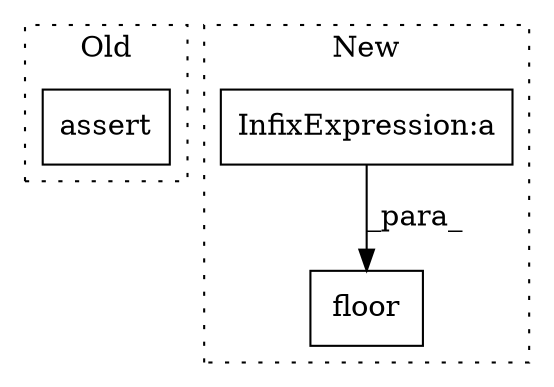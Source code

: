 digraph G {
subgraph cluster0 {
1 [label="assert" a="32" s="1087,1151" l="12,1" shape="box"];
label = "Old";
style="dotted";
}
subgraph cluster1 {
2 [label="floor" a="32" s="1241,1286" l="6,1" shape="box"];
3 [label="InfixExpression:a" a="27" s="1271" l="3" shape="box"];
label = "New";
style="dotted";
}
3 -> 2 [label="_para_"];
}